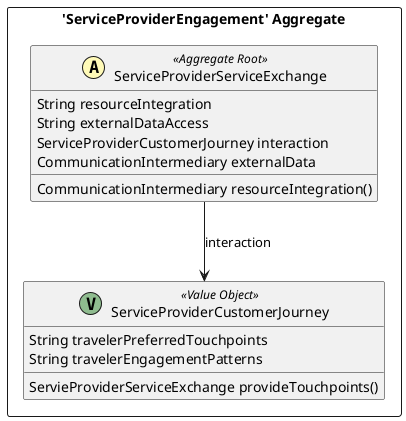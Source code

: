 @startuml

skinparam componentStyle uml2

package "'ServiceProviderEngagement' Aggregate" <<Rectangle>> {
	class ServiceProviderCustomerJourney <<(V,DarkSeaGreen) Value Object>> {
		String travelerPreferredTouchpoints
		String travelerEngagementPatterns
		ServieProviderServiceExchange provideTouchpoints()
	}
	class ServiceProviderServiceExchange <<(A,#fffab8) Aggregate Root>> {
		String resourceIntegration
		String externalDataAccess
		ServiceProviderCustomerJourney interaction
		CommunicationIntermediary externalData
		CommunicationIntermediary resourceIntegration()
	}
}
ServiceProviderServiceExchange --> ServiceProviderCustomerJourney : interaction


@enduml
